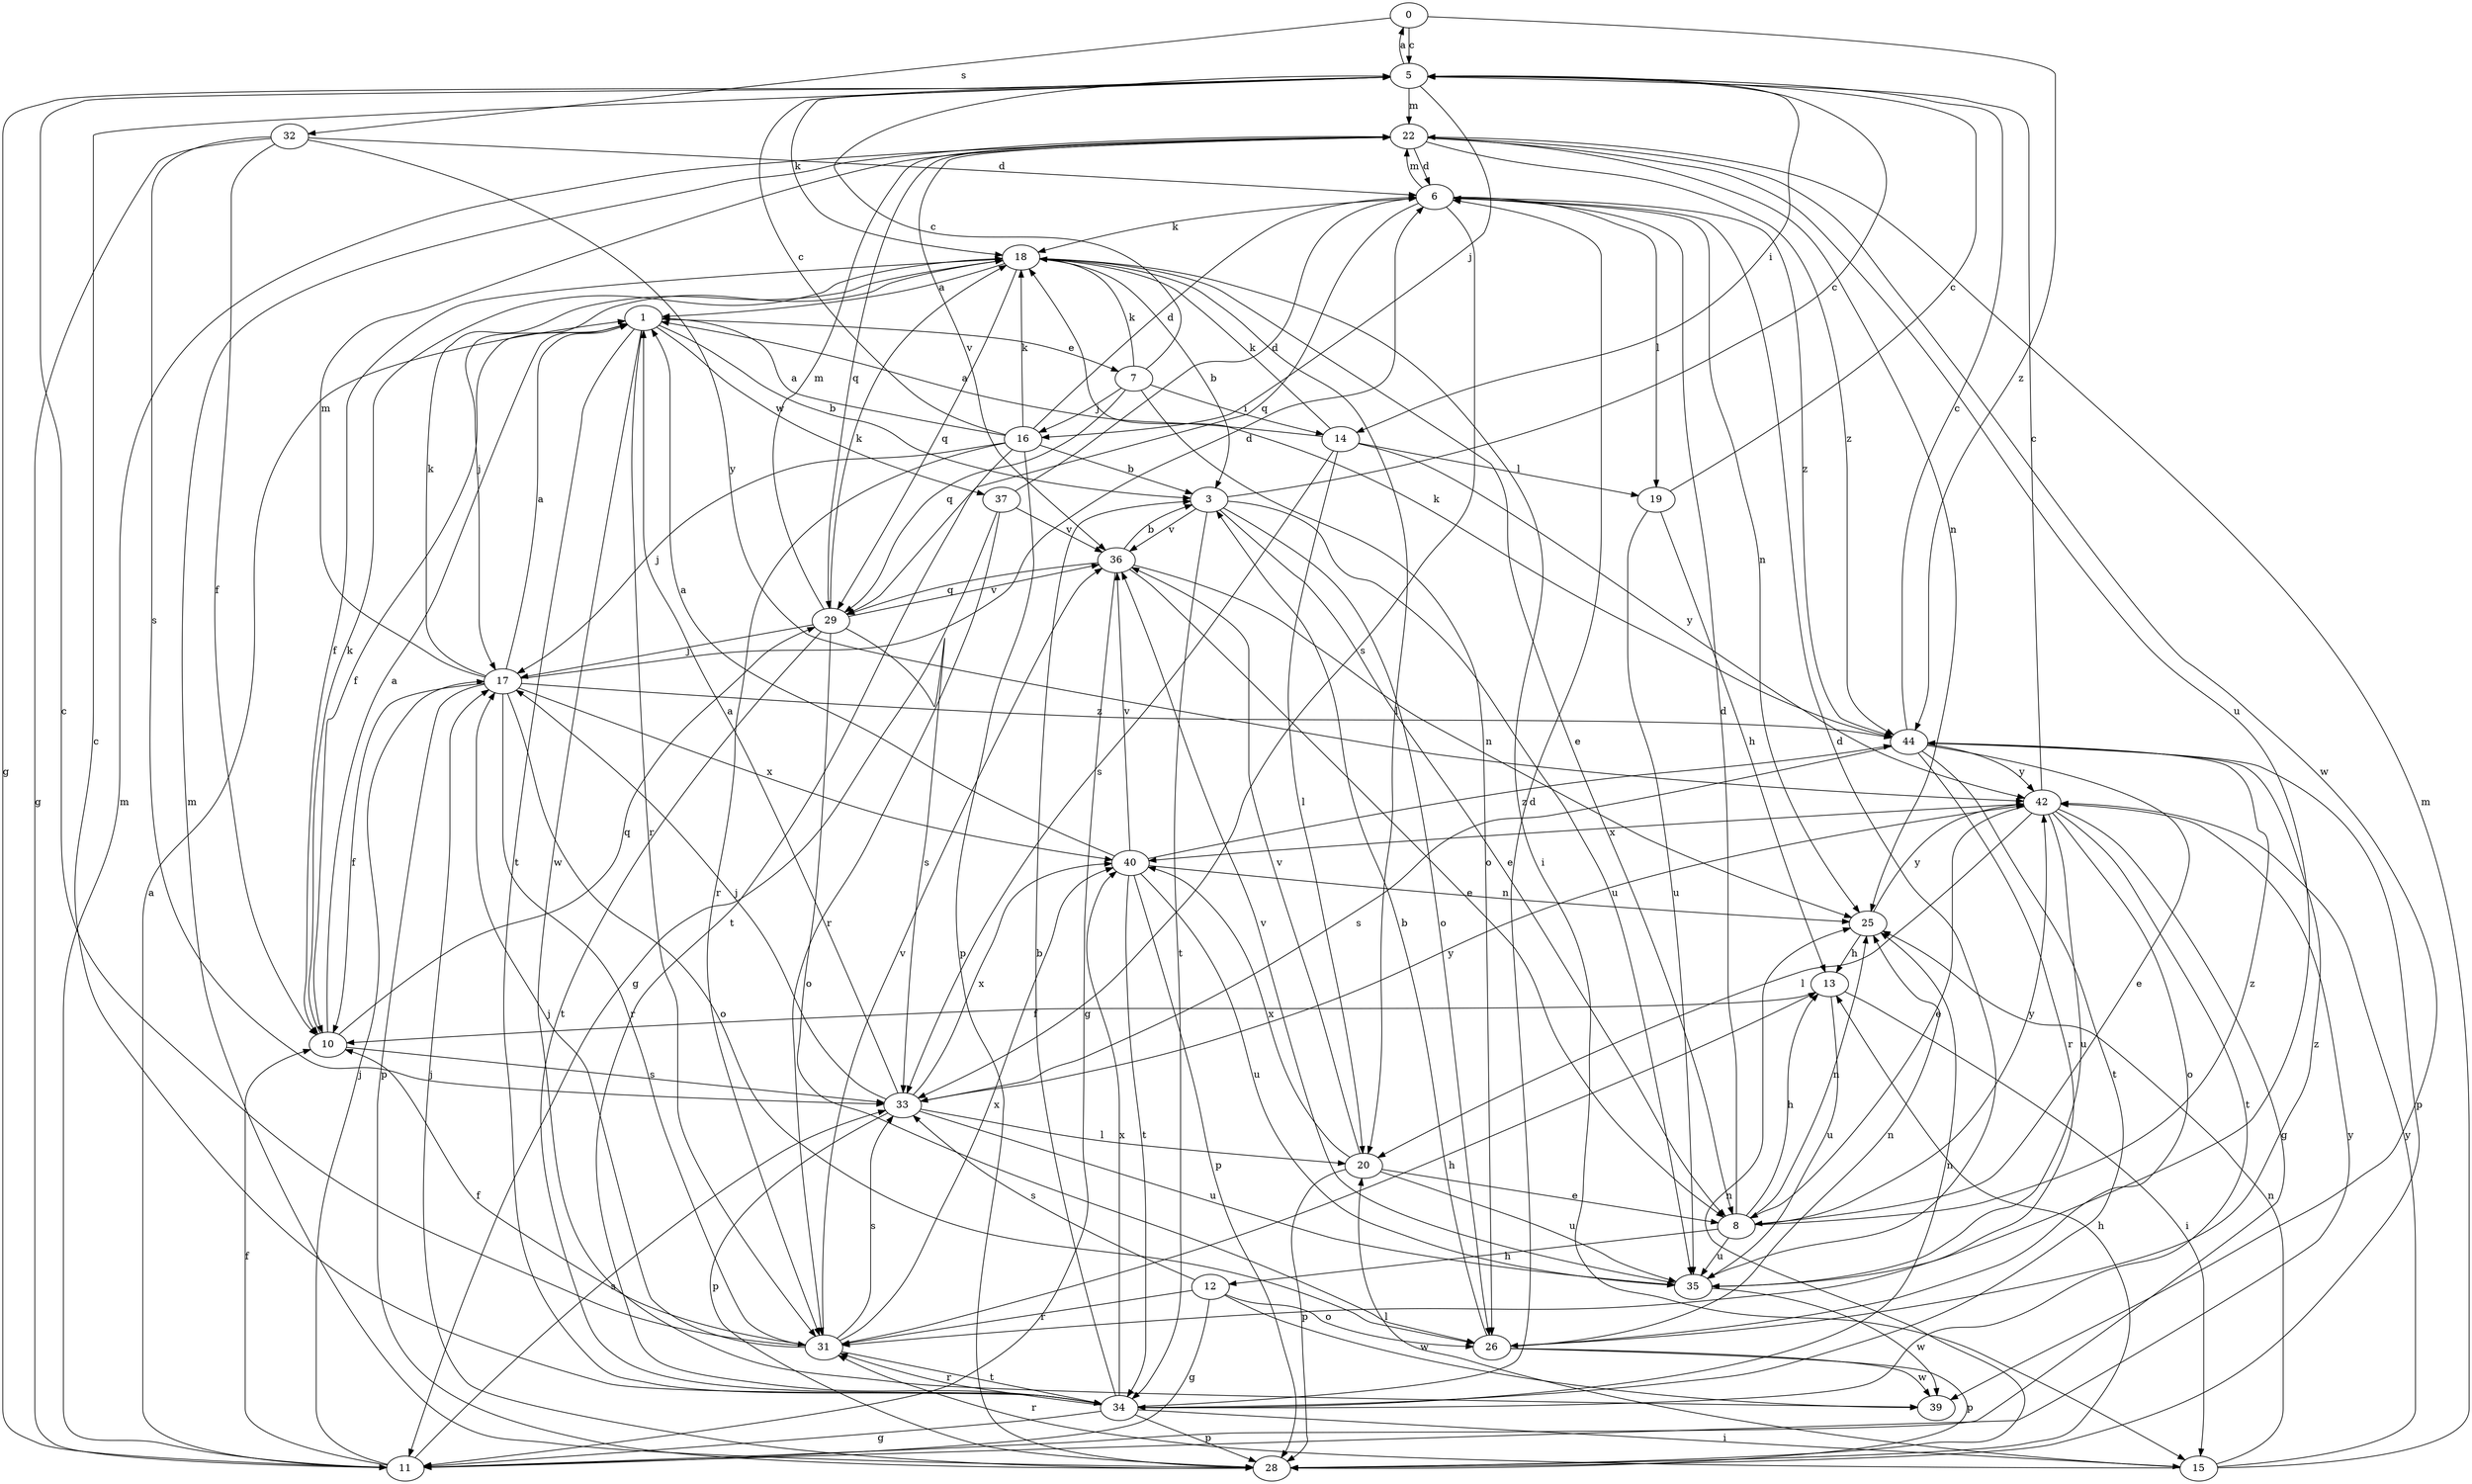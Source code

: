 strict digraph  {
0;
1;
3;
5;
6;
7;
8;
10;
11;
12;
13;
14;
15;
16;
17;
18;
19;
20;
22;
25;
26;
28;
29;
31;
32;
33;
34;
35;
36;
37;
39;
40;
42;
44;
0 -> 5  [label=c];
0 -> 32  [label=s];
0 -> 44  [label=z];
1 -> 3  [label=b];
1 -> 7  [label=e];
1 -> 10  [label=f];
1 -> 31  [label=r];
1 -> 34  [label=t];
1 -> 37  [label=w];
1 -> 39  [label=w];
3 -> 5  [label=c];
3 -> 8  [label=e];
3 -> 26  [label=o];
3 -> 34  [label=t];
3 -> 35  [label=u];
3 -> 36  [label=v];
5 -> 0  [label=a];
5 -> 11  [label=g];
5 -> 14  [label=i];
5 -> 16  [label=j];
5 -> 18  [label=k];
5 -> 22  [label=m];
6 -> 18  [label=k];
6 -> 19  [label=l];
6 -> 22  [label=m];
6 -> 25  [label=n];
6 -> 29  [label=q];
6 -> 33  [label=s];
6 -> 44  [label=z];
7 -> 5  [label=c];
7 -> 14  [label=i];
7 -> 16  [label=j];
7 -> 18  [label=k];
7 -> 26  [label=o];
7 -> 29  [label=q];
8 -> 6  [label=d];
8 -> 12  [label=h];
8 -> 13  [label=h];
8 -> 25  [label=n];
8 -> 35  [label=u];
8 -> 42  [label=y];
8 -> 44  [label=z];
10 -> 1  [label=a];
10 -> 18  [label=k];
10 -> 29  [label=q];
10 -> 33  [label=s];
11 -> 1  [label=a];
11 -> 10  [label=f];
11 -> 17  [label=j];
11 -> 22  [label=m];
11 -> 33  [label=s];
11 -> 42  [label=y];
12 -> 11  [label=g];
12 -> 26  [label=o];
12 -> 31  [label=r];
12 -> 33  [label=s];
12 -> 39  [label=w];
13 -> 10  [label=f];
13 -> 15  [label=i];
13 -> 35  [label=u];
14 -> 1  [label=a];
14 -> 18  [label=k];
14 -> 19  [label=l];
14 -> 20  [label=l];
14 -> 33  [label=s];
14 -> 42  [label=y];
15 -> 20  [label=l];
15 -> 22  [label=m];
15 -> 25  [label=n];
15 -> 31  [label=r];
15 -> 42  [label=y];
16 -> 1  [label=a];
16 -> 3  [label=b];
16 -> 5  [label=c];
16 -> 6  [label=d];
16 -> 17  [label=j];
16 -> 18  [label=k];
16 -> 28  [label=p];
16 -> 31  [label=r];
16 -> 34  [label=t];
17 -> 1  [label=a];
17 -> 6  [label=d];
17 -> 10  [label=f];
17 -> 18  [label=k];
17 -> 22  [label=m];
17 -> 26  [label=o];
17 -> 28  [label=p];
17 -> 31  [label=r];
17 -> 40  [label=x];
17 -> 44  [label=z];
18 -> 1  [label=a];
18 -> 3  [label=b];
18 -> 8  [label=e];
18 -> 10  [label=f];
18 -> 15  [label=i];
18 -> 17  [label=j];
18 -> 20  [label=l];
18 -> 29  [label=q];
19 -> 5  [label=c];
19 -> 13  [label=h];
19 -> 35  [label=u];
20 -> 8  [label=e];
20 -> 28  [label=p];
20 -> 35  [label=u];
20 -> 36  [label=v];
20 -> 40  [label=x];
22 -> 6  [label=d];
22 -> 25  [label=n];
22 -> 29  [label=q];
22 -> 35  [label=u];
22 -> 36  [label=v];
22 -> 39  [label=w];
22 -> 44  [label=z];
25 -> 13  [label=h];
25 -> 42  [label=y];
26 -> 3  [label=b];
26 -> 25  [label=n];
26 -> 28  [label=p];
26 -> 39  [label=w];
26 -> 44  [label=z];
28 -> 13  [label=h];
28 -> 17  [label=j];
28 -> 22  [label=m];
28 -> 25  [label=n];
29 -> 17  [label=j];
29 -> 18  [label=k];
29 -> 22  [label=m];
29 -> 26  [label=o];
29 -> 33  [label=s];
29 -> 34  [label=t];
29 -> 36  [label=v];
31 -> 5  [label=c];
31 -> 10  [label=f];
31 -> 13  [label=h];
31 -> 17  [label=j];
31 -> 33  [label=s];
31 -> 34  [label=t];
31 -> 36  [label=v];
31 -> 40  [label=x];
32 -> 6  [label=d];
32 -> 10  [label=f];
32 -> 11  [label=g];
32 -> 33  [label=s];
32 -> 42  [label=y];
33 -> 1  [label=a];
33 -> 17  [label=j];
33 -> 20  [label=l];
33 -> 28  [label=p];
33 -> 35  [label=u];
33 -> 40  [label=x];
33 -> 42  [label=y];
34 -> 3  [label=b];
34 -> 5  [label=c];
34 -> 6  [label=d];
34 -> 11  [label=g];
34 -> 15  [label=i];
34 -> 25  [label=n];
34 -> 28  [label=p];
34 -> 31  [label=r];
34 -> 40  [label=x];
35 -> 6  [label=d];
35 -> 36  [label=v];
35 -> 39  [label=w];
36 -> 3  [label=b];
36 -> 8  [label=e];
36 -> 11  [label=g];
36 -> 25  [label=n];
36 -> 29  [label=q];
37 -> 6  [label=d];
37 -> 11  [label=g];
37 -> 31  [label=r];
37 -> 36  [label=v];
40 -> 1  [label=a];
40 -> 25  [label=n];
40 -> 28  [label=p];
40 -> 34  [label=t];
40 -> 35  [label=u];
40 -> 36  [label=v];
40 -> 44  [label=z];
42 -> 5  [label=c];
42 -> 8  [label=e];
42 -> 11  [label=g];
42 -> 20  [label=l];
42 -> 26  [label=o];
42 -> 34  [label=t];
42 -> 35  [label=u];
42 -> 40  [label=x];
44 -> 5  [label=c];
44 -> 8  [label=e];
44 -> 18  [label=k];
44 -> 28  [label=p];
44 -> 31  [label=r];
44 -> 33  [label=s];
44 -> 34  [label=t];
44 -> 42  [label=y];
}
